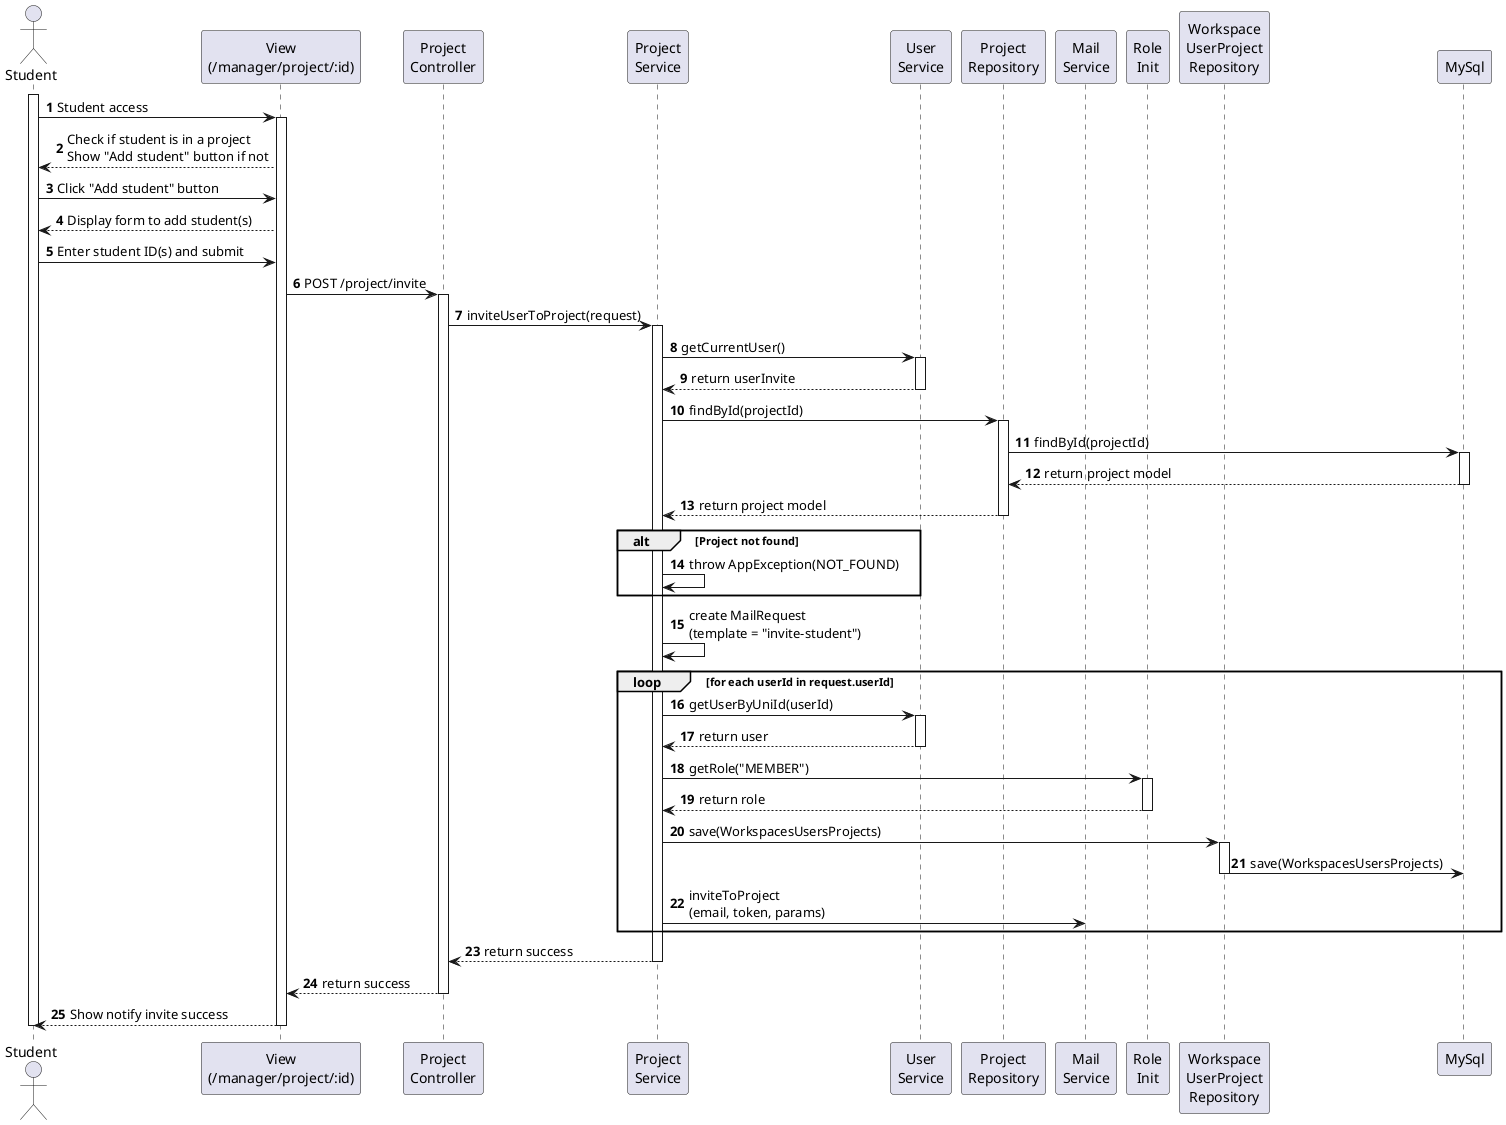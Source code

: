 @startuml
autonumber

actor "Student" as SV
participant "View\n(/manager/project/:id)" as View
participant "Project\nController" as Controller
participant "Project\nService" as Service
participant "User\nService" as UserService
participant "Project\nRepository" as ProjectRepo
participant "Mail\nService" as MailService
participant "Role\nInit" as RoleInit
participant "Workspace\nUserProject\nRepository" as WUPRepo
participant "MySql" as MySQL

activate SV
SV -> View : Student access
activate View
View --> SV : Check if student is in a project\nShow "Add student" button if not
SV -> View : Click "Add student" button
View --> SV : Display form to add student(s)
SV -> View : Enter student ID(s) and submit
View -> Controller : POST /project/invite
activate Controller
Controller -> Service : inviteUserToProject(request)

activate Service
Service -> UserService : getCurrentUser()
activate UserService
UserService --> Service : return userInvite
deactivate UserService
Service -> ProjectRepo : findById(projectId)
activate ProjectRepo
ProjectRepo -> MySQL: findById(projectId)
activate MySQL
MySQL --> ProjectRepo: return project model
deactivate MySQL
ProjectRepo --> Service : return project model
deactivate ProjectRepo
alt Project not found
    Service -> Service : throw AppException(NOT_FOUND)
end

Service -> Service : create MailRequest\n(template = "invite-student")

loop for each userId in request.userId
    Service -> UserService : getUserByUniId(userId)
    activate UserService
    UserService --> Service : return user
    deactivate UserService
    Service -> RoleInit : getRole("MEMBER")
    activate RoleInit
    RoleInit --> Service : return role
    deactivate RoleInit
    Service -> WUPRepo : save(WorkspacesUsersProjects)
    activate WUPRepo
    WUPRepo -> MySQL: save(WorkspacesUsersProjects)

    deactivate WUPRepo
    Service -> MailService : inviteToProject\n(email, token, params)
end
Service --> Controller : return success
deactivate Service
Controller --> View : return success
deactivate Controller
View --> SV: Show notify invite success
deactivate View
deactivate SV
@enduml
